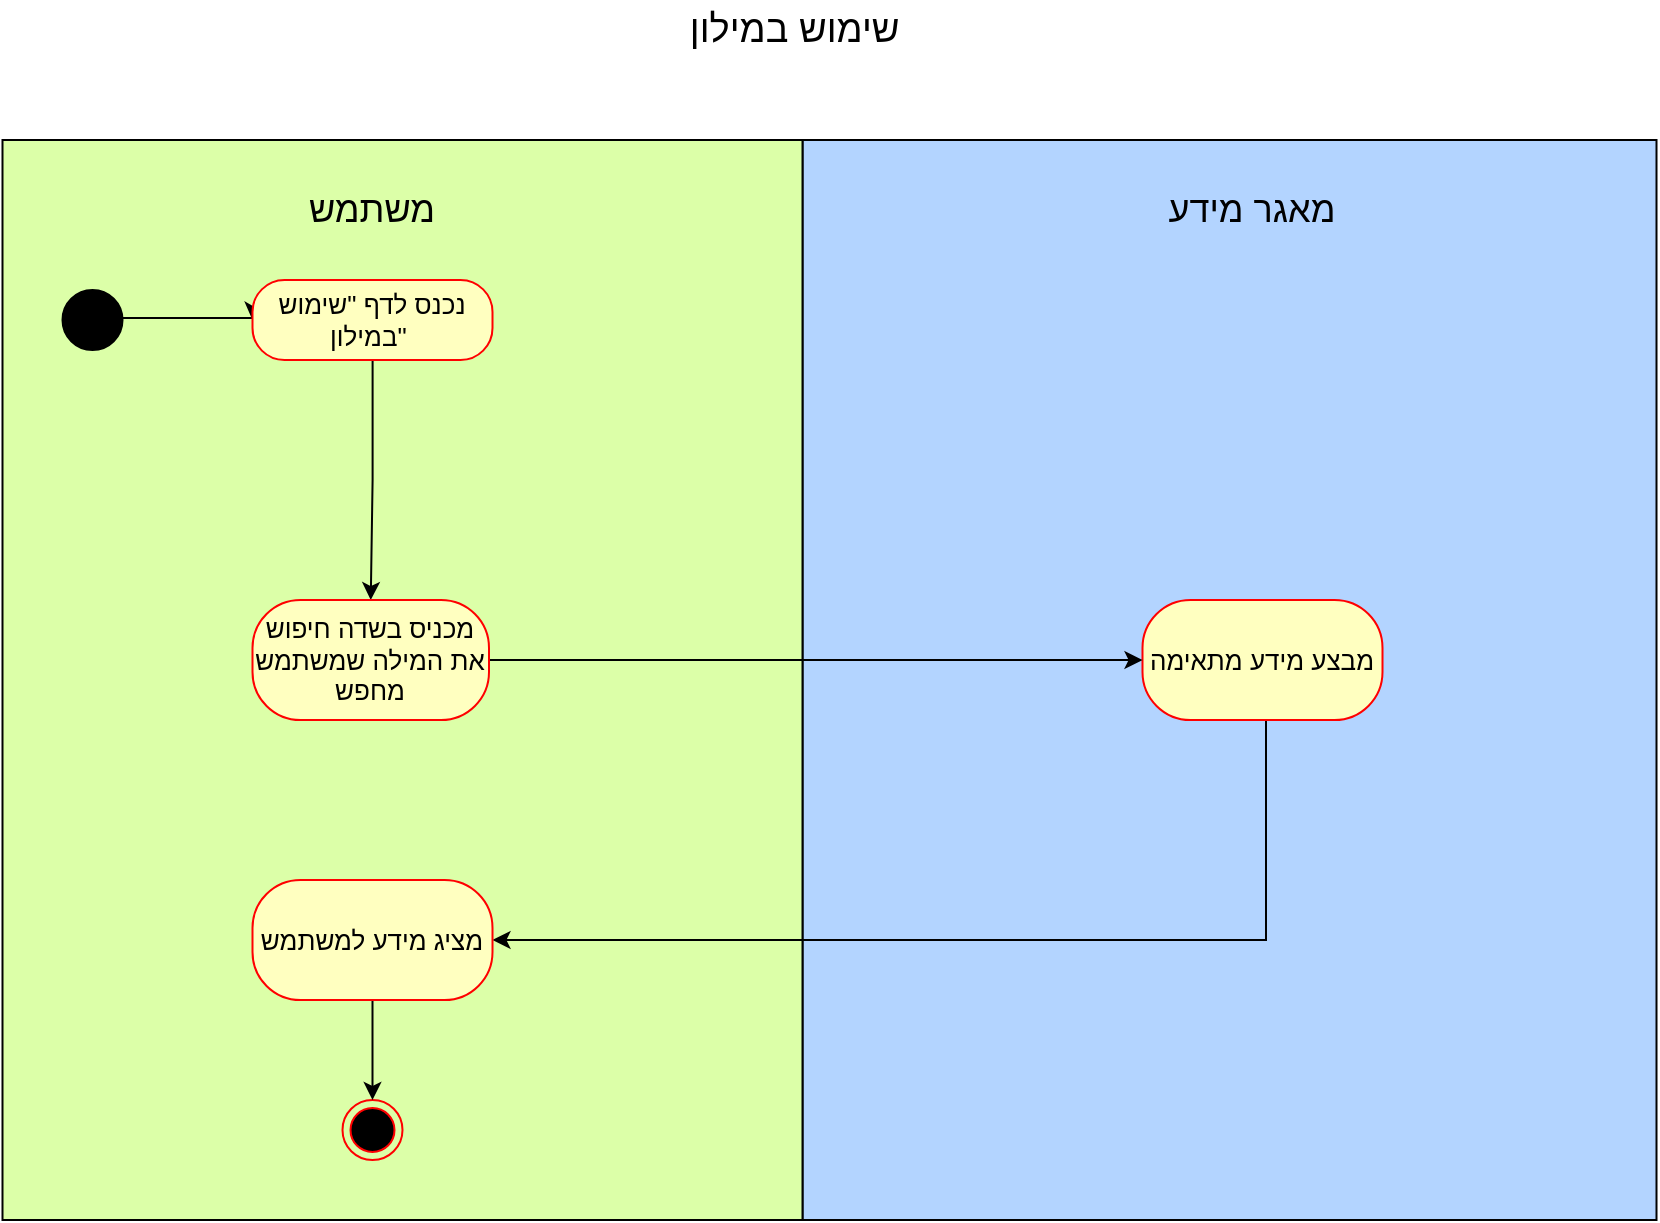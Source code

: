 <mxfile version="15.4.0" type="device"><diagram id="SbcdYy9BBZYBSqkhozJd" name="Page-1"><mxGraphModel dx="1851" dy="-9937" grid="1" gridSize="10" guides="1" tooltips="1" connect="1" arrows="1" fold="1" page="1" pageScale="1" pageWidth="827" pageHeight="1169" math="0" shadow="0"><root><mxCell id="0"/><mxCell id="1" parent="0"/><mxCell id="5xHwCWfJxdAUe-2Z3L-z-1" value="" style="rounded=0;whiteSpace=wrap;html=1;fillColor=#B3D4FF;" vertex="1" parent="1"><mxGeometry x="363.25" y="10910" width="427" height="540" as="geometry"/></mxCell><mxCell id="5xHwCWfJxdAUe-2Z3L-z-2" value="" style="rounded=0;whiteSpace=wrap;html=1;fillColor=#DCFFA8;" vertex="1" parent="1"><mxGeometry x="-36.75" y="10910" width="400" height="540" as="geometry"/></mxCell><mxCell id="5xHwCWfJxdAUe-2Z3L-z-3" value="&lt;span style=&quot;font-size: 18px&quot;&gt;משתמש&lt;/span&gt;" style="text;html=1;strokeColor=none;fillColor=none;align=center;verticalAlign=middle;whiteSpace=wrap;rounded=0;" vertex="1" parent="1"><mxGeometry x="78.25" y="10930" width="140" height="30" as="geometry"/></mxCell><mxCell id="5xHwCWfJxdAUe-2Z3L-z-4" value="&lt;font style=&quot;font-size: 18px&quot;&gt;מאגר מידע&lt;/font&gt;" style="text;html=1;strokeColor=none;fillColor=none;align=center;verticalAlign=middle;whiteSpace=wrap;rounded=0;" vertex="1" parent="1"><mxGeometry x="533.25" y="10930" width="110" height="30" as="geometry"/></mxCell><mxCell id="5xHwCWfJxdAUe-2Z3L-z-5" value="" style="edgeStyle=orthogonalEdgeStyle;rounded=0;orthogonalLoop=1;jettySize=auto;html=1;entryX=0;entryY=0.5;entryDx=0;entryDy=0;" edge="1" parent="1" source="5xHwCWfJxdAUe-2Z3L-z-6" target="5xHwCWfJxdAUe-2Z3L-z-9"><mxGeometry relative="1" as="geometry"><Array as="points"><mxPoint x="88.25" y="10999"/></Array><mxPoint x="74" y="10998.575" as="targetPoint"/></mxGeometry></mxCell><mxCell id="5xHwCWfJxdAUe-2Z3L-z-6" value="" style="ellipse;whiteSpace=wrap;html=1;aspect=fixed;fontSize=18;fillColor=#000000;" vertex="1" parent="1"><mxGeometry x="-6.75" y="10985" width="30" height="30" as="geometry"/></mxCell><mxCell id="5xHwCWfJxdAUe-2Z3L-z-7" value="" style="ellipse;html=1;shape=endState;fillColor=#000000;strokeColor=#ff0000;fontSize=11;" vertex="1" parent="1"><mxGeometry x="133.25" y="11390" width="30" height="30" as="geometry"/></mxCell><mxCell id="5xHwCWfJxdAUe-2Z3L-z-8" style="edgeStyle=orthogonalEdgeStyle;rounded=0;orthogonalLoop=1;jettySize=auto;html=1;fontSize=13;entryX=0.5;entryY=0;entryDx=0;entryDy=0;" edge="1" parent="1" source="5xHwCWfJxdAUe-2Z3L-z-9" target="5xHwCWfJxdAUe-2Z3L-z-16"><mxGeometry relative="1" as="geometry"><mxPoint x="148.25" y="11120" as="targetPoint"/></mxGeometry></mxCell><mxCell id="5xHwCWfJxdAUe-2Z3L-z-9" value="נכנס לדף &quot;שימוש במילון&quot;&amp;nbsp;" style="rounded=1;whiteSpace=wrap;html=1;arcSize=40;fontColor=#000000;fillColor=#ffffc0;strokeColor=#ff0000;fontSize=13;" vertex="1" parent="1"><mxGeometry x="88.25" y="10980" width="120" height="40" as="geometry"/></mxCell><mxCell id="5xHwCWfJxdAUe-2Z3L-z-10" style="edgeStyle=orthogonalEdgeStyle;rounded=0;orthogonalLoop=1;jettySize=auto;html=1;exitX=0.5;exitY=1;exitDx=0;exitDy=0;fontSize=13;" edge="1" parent="1"><mxGeometry relative="1" as="geometry"><mxPoint x="303.25" y="11020" as="sourcePoint"/><mxPoint x="303.25" y="11020" as="targetPoint"/></mxGeometry></mxCell><mxCell id="5xHwCWfJxdAUe-2Z3L-z-11" value="" style="edgeStyle=orthogonalEdgeStyle;rounded=0;orthogonalLoop=1;jettySize=auto;html=1;entryX=1;entryY=0.5;entryDx=0;entryDy=0;" edge="1" parent="1" source="5xHwCWfJxdAUe-2Z3L-z-12" target="5xHwCWfJxdAUe-2Z3L-z-14"><mxGeometry relative="1" as="geometry"><Array as="points"><mxPoint x="595" y="11310"/></Array></mxGeometry></mxCell><mxCell id="5xHwCWfJxdAUe-2Z3L-z-12" value="מבצע מידע מתאימה" style="whiteSpace=wrap;html=1;rounded=1;fontSize=13;fontColor=#000000;strokeColor=#ff0000;fillColor=#ffffc0;arcSize=40;" vertex="1" parent="1"><mxGeometry x="533.25" y="11140" width="120" height="60" as="geometry"/></mxCell><mxCell id="5xHwCWfJxdAUe-2Z3L-z-13" style="edgeStyle=orthogonalEdgeStyle;rounded=0;orthogonalLoop=1;jettySize=auto;html=1;entryX=0.5;entryY=0;entryDx=0;entryDy=0;" edge="1" parent="1" source="5xHwCWfJxdAUe-2Z3L-z-14" target="5xHwCWfJxdAUe-2Z3L-z-7"><mxGeometry relative="1" as="geometry"/></mxCell><mxCell id="5xHwCWfJxdAUe-2Z3L-z-14" value="מציג מידע למשתמש" style="whiteSpace=wrap;html=1;rounded=1;fontSize=13;fontColor=#000000;strokeColor=#ff0000;fillColor=#ffffc0;arcSize=40;" vertex="1" parent="1"><mxGeometry x="88.25" y="11280" width="120" height="60" as="geometry"/></mxCell><mxCell id="5xHwCWfJxdAUe-2Z3L-z-15" style="edgeStyle=orthogonalEdgeStyle;rounded=0;orthogonalLoop=1;jettySize=auto;html=1;entryX=0;entryY=0.5;entryDx=0;entryDy=0;" edge="1" parent="1" source="5xHwCWfJxdAUe-2Z3L-z-16" target="5xHwCWfJxdAUe-2Z3L-z-12"><mxGeometry relative="1" as="geometry"/></mxCell><mxCell id="5xHwCWfJxdAUe-2Z3L-z-16" value="&lt;font style=&quot;font-size: 13px&quot;&gt;מכניס בשדה חיפוש את המילה שמשתמש מחפש&lt;/font&gt;" style="rounded=1;whiteSpace=wrap;html=1;arcSize=40;fontColor=#000000;fillColor=#ffffc0;strokeColor=#ff0000;fontSize=13;" vertex="1" parent="1"><mxGeometry x="88.25" y="11140" width="118.25" height="60" as="geometry"/></mxCell><mxCell id="5xHwCWfJxdAUe-2Z3L-z-17" value="&lt;font style=&quot;font-size: 19px&quot;&gt;שימוש במילון&amp;nbsp;&lt;/font&gt;" style="text;html=1;strokeColor=none;fillColor=none;align=center;verticalAlign=middle;whiteSpace=wrap;rounded=0;" vertex="1" parent="1"><mxGeometry x="280" y="10840" width="164" height="30" as="geometry"/></mxCell></root></mxGraphModel></diagram></mxfile>